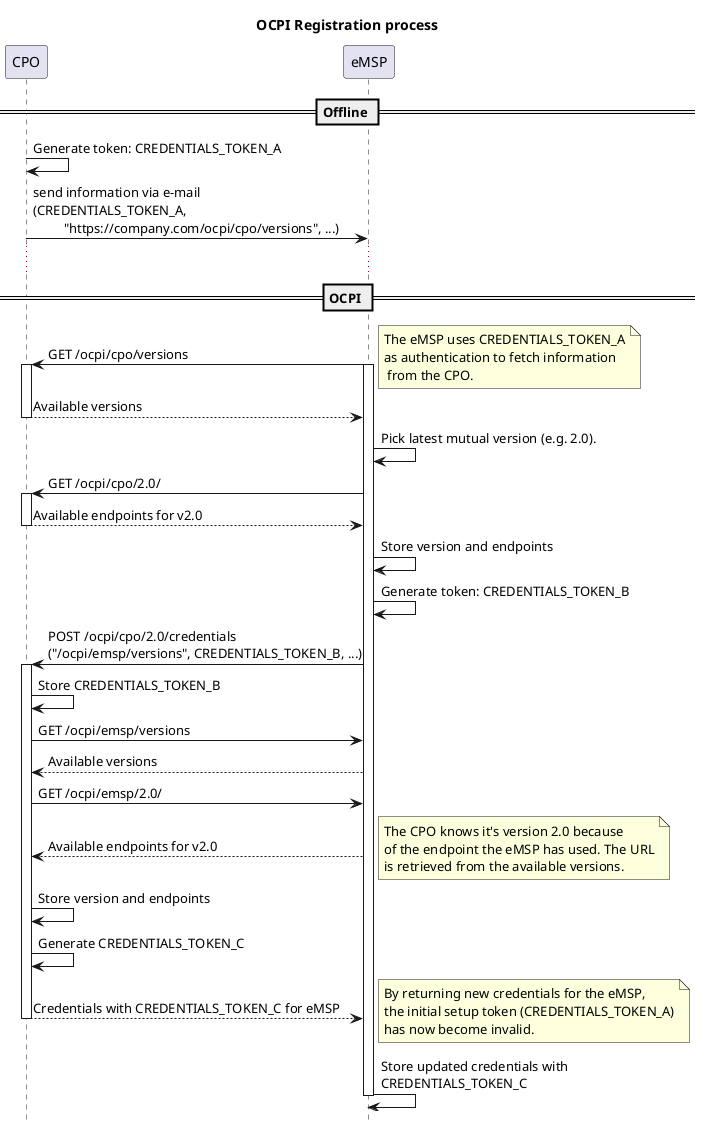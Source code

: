 @startuml
title OCPI Registration process
hide footbox

participant CPO
participant eMSP

== Offline ==

CPO -> CPO: Generate token: CREDENTIALS_TOKEN_A
CPO -> eMSP: send information via e-mail \n(CREDENTIALS_TOKEN_A,\n         "https://company.com/ocpi/cpo/versions", ...)

...

== OCPI ==

CPO <- eMSP: GET /ocpi/cpo/versions
activate eMSP
activate CPO
note right
    The eMSP uses CREDENTIALS_TOKEN_A
    as authentication to fetch information
     from the CPO.
end note
CPO --> eMSP: Available versions
deactivate CPO

eMSP -> eMSP: Pick latest mutual version (e.g. 2.0).
CPO <- eMSP: GET /ocpi/cpo/2.0/
activate CPO
CPO --> eMSP: Available endpoints for v2.0
deactivate CPO
eMSP -> eMSP: Store version and endpoints
eMSP -> eMSP: Generate token: CREDENTIALS_TOKEN_B
CPO <- eMSP: POST /ocpi/cpo/2.0/credentials \n("/ocpi/emsp/versions", CREDENTIALS_TOKEN_B, ...)

activate CPO
CPO -> CPO: Store CREDENTIALS_TOKEN_B
CPO -> eMSP: GET /ocpi/emsp/versions
CPO <-- eMSP: Available versions
CPO -> eMSP: GET /ocpi/emsp/2.0/
CPO <-- eMSP: Available endpoints for v2.0
note right
    The CPO knows it's version 2.0 because
    of the endpoint the eMSP has used. The URL
    is retrieved from the available versions.
end note
CPO -> CPO: Store version and endpoints
CPO -> CPO: Generate CREDENTIALS_TOKEN_C
CPO --> eMSP: Credentials with CREDENTIALS_TOKEN_C for eMSP
deactivate CPO

note right
    By returning new credentials for the eMSP,
    the initial setup token (CREDENTIALS_TOKEN_A)
    has now become invalid.
end note
eMSP -> eMSP: Store updated credentials with\nCREDENTIALS_TOKEN_C

deactivate eMSP

@enduml
